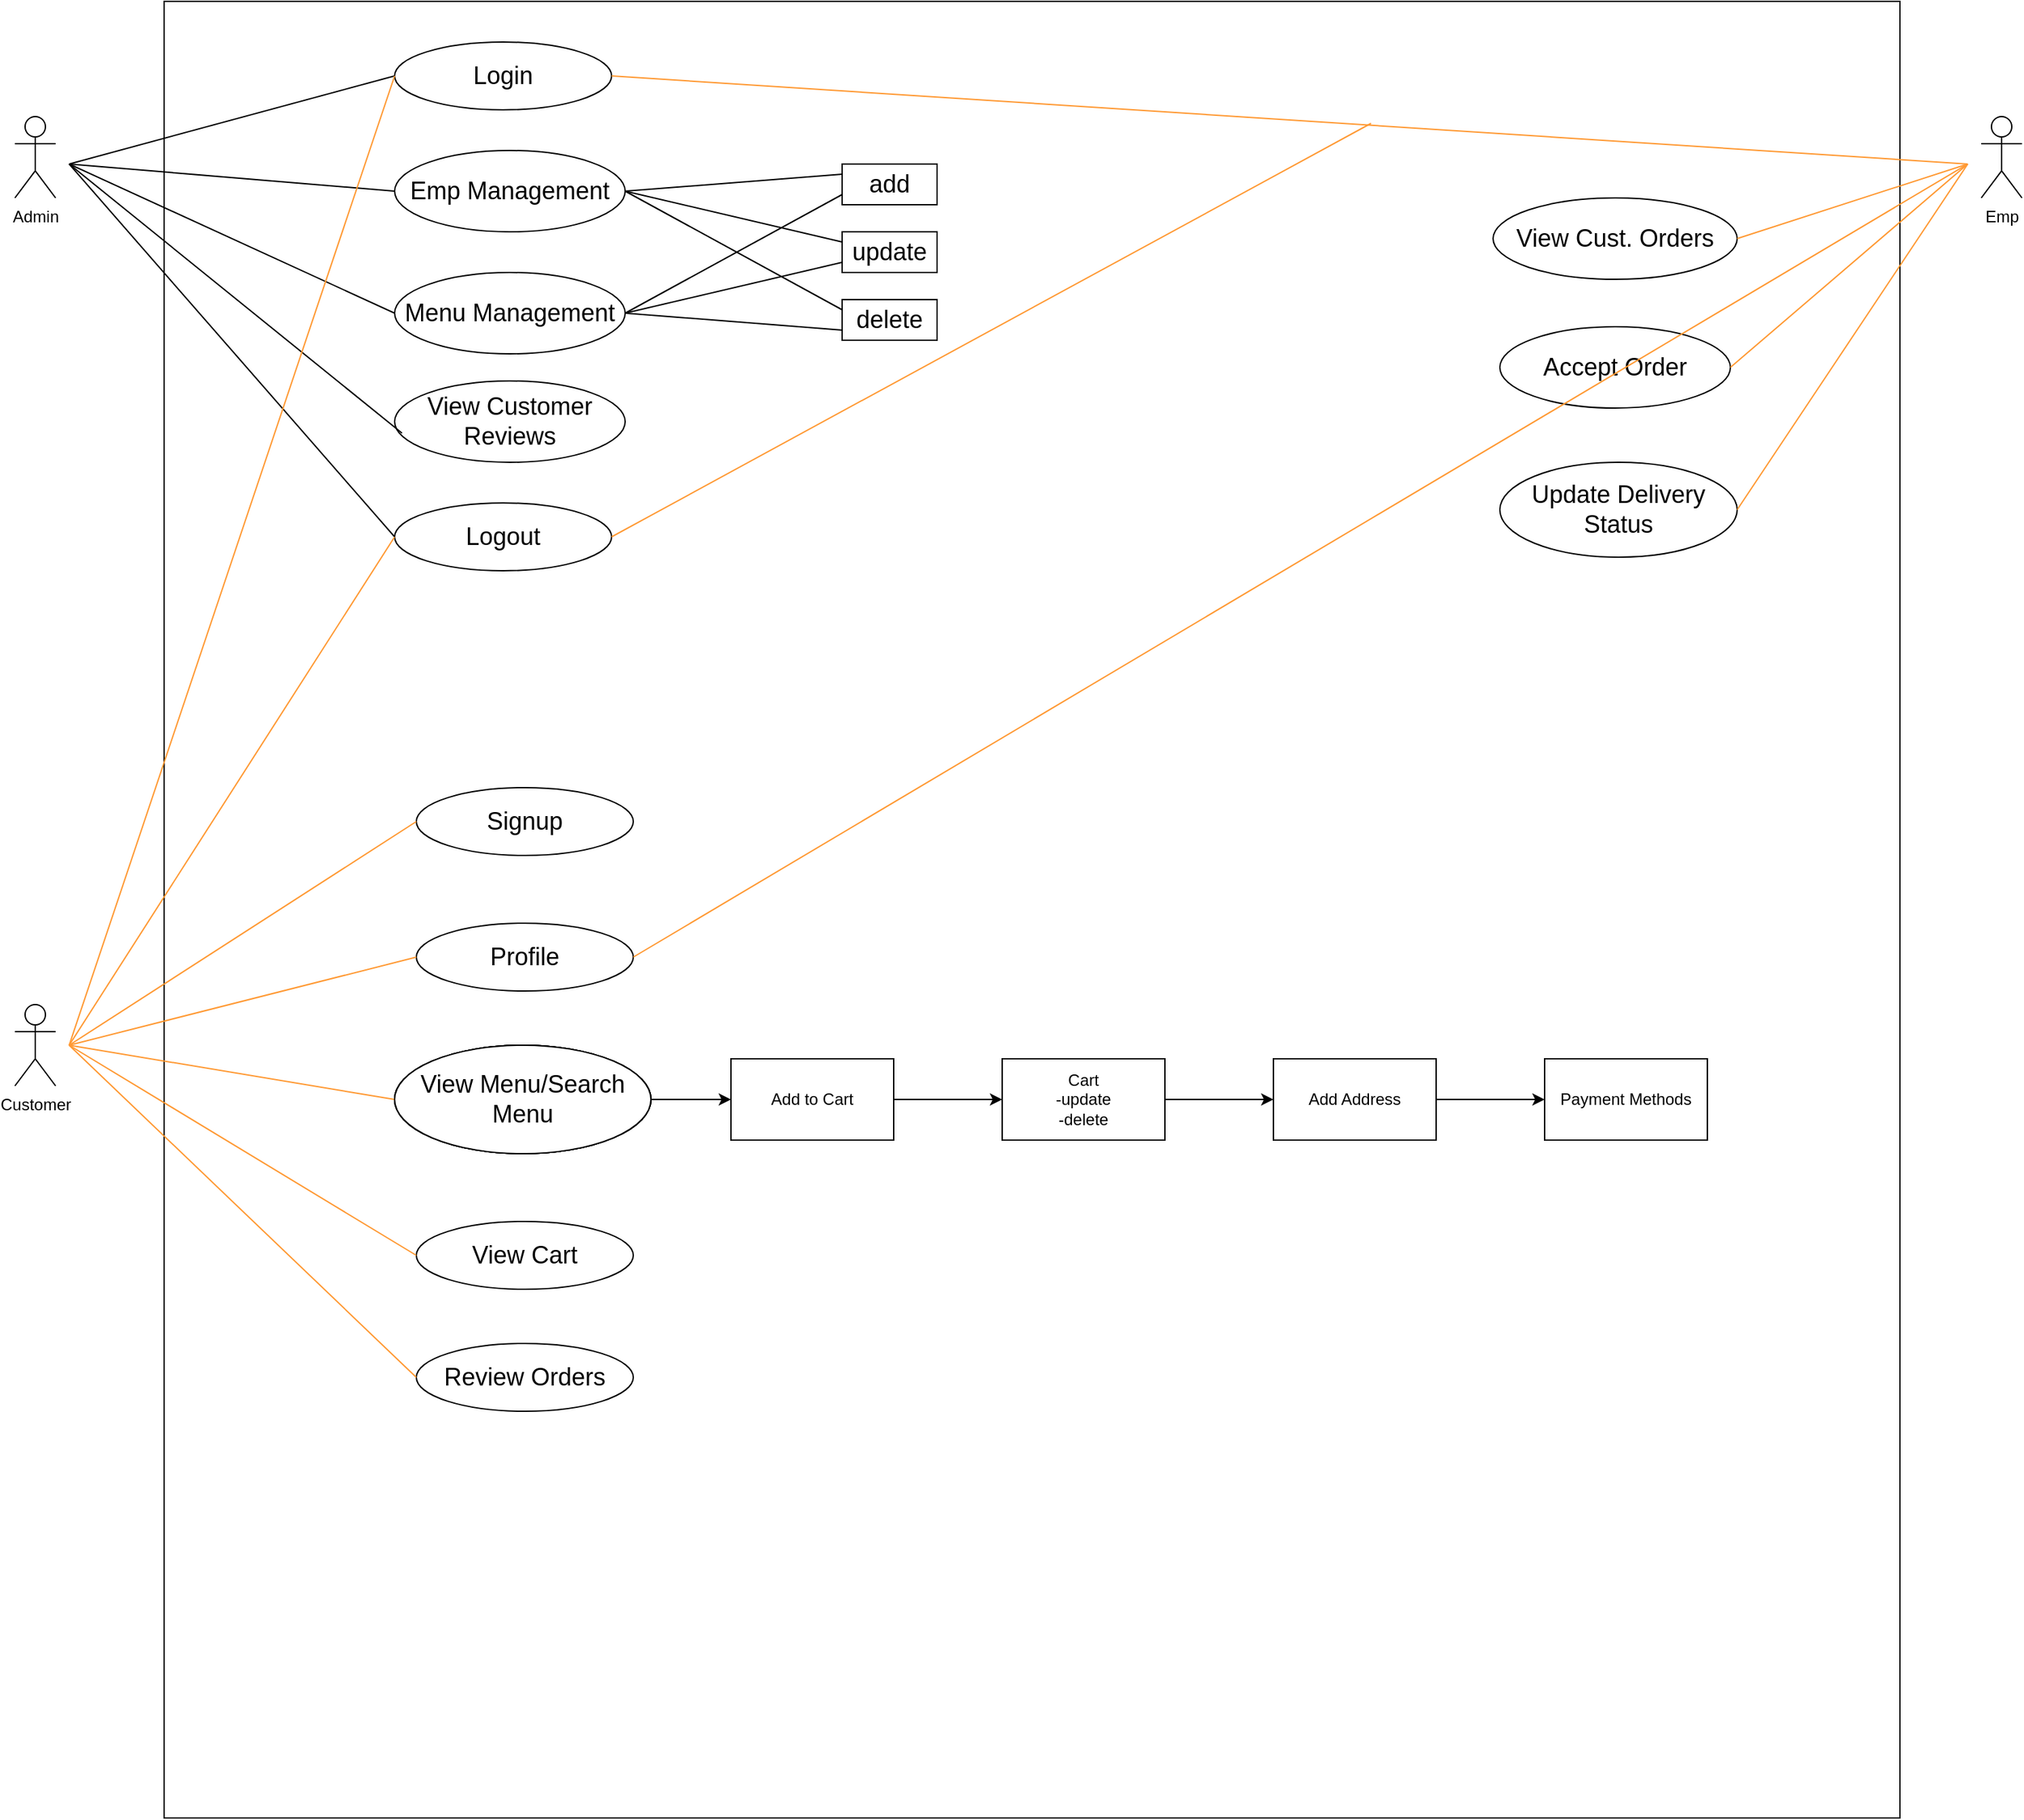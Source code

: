 <mxfile version="15.8.7" type="device"><diagram id="hSHex5BttRJvGxHsyvU7" name="Page-1"><mxGraphModel dx="2530" dy="975" grid="1" gridSize="10" guides="1" tooltips="1" connect="1" arrows="1" fold="1" page="1" pageScale="1" pageWidth="827" pageHeight="1169" math="0" shadow="0"><root><mxCell id="0"/><mxCell id="1" parent="0"/><mxCell id="ZRA7FHEFhvsDCxwgqy7L-3" value="&lt;span style=&quot;color: rgba(0 , 0 , 0 , 0) ; font-family: monospace ; font-size: 0px&quot;&gt;%3CmxGraphModel%3E%3Croot%3E%3CmxCell%20id%3D%220%22%2F%3E%3CmxCell%20id%3D%221%22%20parent%3D%220%22%2F%3E%3CmxCell%20id%3D%222%22%20value%3D%22%26lt%3Bfont%20style%3D%26quot%3Bfont-size%3A%2018px%26quot%3B%26gt%3BEmp%20Management%26lt%3B%2Ffont%26gt%3B%22%20style%3D%22ellipse%3BwhiteSpace%3Dwrap%3Bhtml%3D1%3B%22%20vertex%3D%221%22%20parent%3D%221%22%3E%3CmxGeometry%20x%3D%22-510%22%20y%3D%22230%22%20width%3D%22170%22%20height%3D%2260%22%20as%3D%22geometry%22%2F%3E%3C%2FmxCell%3E%3C%2Froot%3E%3C%2FmxGraphModel%3E&lt;/span&gt;" style="rounded=0;whiteSpace=wrap;html=1;" vertex="1" parent="1"><mxGeometry x="-680" y="120" width="1280" height="1340" as="geometry"/></mxCell><mxCell id="ZRA7FHEFhvsDCxwgqy7L-4" value="Admin" style="shape=umlActor;verticalLabelPosition=bottom;verticalAlign=top;html=1;outlineConnect=0;" vertex="1" parent="1"><mxGeometry x="-790" y="205" width="30" height="60" as="geometry"/></mxCell><mxCell id="ZRA7FHEFhvsDCxwgqy7L-25" value="" style="edgeStyle=orthogonalEdgeStyle;rounded=0;orthogonalLoop=1;jettySize=auto;html=1;" edge="1" parent="1" source="ZRA7FHEFhvsDCxwgqy7L-13"><mxGeometry relative="1" as="geometry"><mxPoint x="-590" y="280" as="targetPoint"/></mxGeometry></mxCell><mxCell id="ZRA7FHEFhvsDCxwgqy7L-26" value="&lt;font style=&quot;font-size: 18px&quot;&gt;Login&lt;/font&gt;" style="ellipse;whiteSpace=wrap;html=1;" vertex="1" parent="1"><mxGeometry x="-510" y="150" width="160" height="50" as="geometry"/></mxCell><mxCell id="ZRA7FHEFhvsDCxwgqy7L-27" value="&lt;font style=&quot;font-size: 18px&quot;&gt;Emp Management&lt;/font&gt;" style="ellipse;whiteSpace=wrap;html=1;" vertex="1" parent="1"><mxGeometry x="-510" y="230" width="170" height="60" as="geometry"/></mxCell><mxCell id="ZRA7FHEFhvsDCxwgqy7L-28" value="&lt;font style=&quot;font-size: 18px&quot;&gt;Logout&lt;/font&gt;" style="ellipse;whiteSpace=wrap;html=1;" vertex="1" parent="1"><mxGeometry x="-510" y="490" width="160" height="50" as="geometry"/></mxCell><mxCell id="ZRA7FHEFhvsDCxwgqy7L-29" value="&lt;font style=&quot;font-size: 18px&quot;&gt;View Customer Reviews&lt;/font&gt;" style="ellipse;whiteSpace=wrap;html=1;" vertex="1" parent="1"><mxGeometry x="-510" y="400" width="170" height="60" as="geometry"/></mxCell><mxCell id="ZRA7FHEFhvsDCxwgqy7L-30" value="&lt;font style=&quot;font-size: 18px&quot;&gt;Menu Management&lt;/font&gt;" style="ellipse;whiteSpace=wrap;html=1;" vertex="1" parent="1"><mxGeometry x="-510" y="320" width="170" height="60" as="geometry"/></mxCell><mxCell id="ZRA7FHEFhvsDCxwgqy7L-36" value="" style="endArrow=none;html=1;rounded=0;fontSize=18;exitX=0;exitY=0.5;exitDx=0;exitDy=0;" edge="1" parent="1" source="ZRA7FHEFhvsDCxwgqy7L-26"><mxGeometry width="50" height="50" relative="1" as="geometry"><mxPoint x="-410" y="280" as="sourcePoint"/><mxPoint x="-750" y="240" as="targetPoint"/></mxGeometry></mxCell><mxCell id="ZRA7FHEFhvsDCxwgqy7L-37" value="" style="endArrow=none;html=1;rounded=0;fontSize=18;entryX=0;entryY=0.5;entryDx=0;entryDy=0;" edge="1" parent="1" target="ZRA7FHEFhvsDCxwgqy7L-27"><mxGeometry width="50" height="50" relative="1" as="geometry"><mxPoint x="-750" y="240" as="sourcePoint"/><mxPoint x="-360" y="230" as="targetPoint"/></mxGeometry></mxCell><mxCell id="ZRA7FHEFhvsDCxwgqy7L-38" value="" style="endArrow=none;html=1;rounded=0;fontSize=18;entryX=0.032;entryY=0.642;entryDx=0;entryDy=0;entryPerimeter=0;" edge="1" parent="1" target="ZRA7FHEFhvsDCxwgqy7L-29"><mxGeometry width="50" height="50" relative="1" as="geometry"><mxPoint x="-750" y="240" as="sourcePoint"/><mxPoint x="-360" y="230" as="targetPoint"/></mxGeometry></mxCell><mxCell id="ZRA7FHEFhvsDCxwgqy7L-39" value="" style="endArrow=none;html=1;rounded=0;fontSize=18;entryX=0;entryY=0.5;entryDx=0;entryDy=0;" edge="1" parent="1" target="ZRA7FHEFhvsDCxwgqy7L-30"><mxGeometry width="50" height="50" relative="1" as="geometry"><mxPoint x="-750" y="240" as="sourcePoint"/><mxPoint x="-360" y="230" as="targetPoint"/></mxGeometry></mxCell><mxCell id="ZRA7FHEFhvsDCxwgqy7L-40" value="" style="endArrow=none;html=1;rounded=0;fontSize=18;entryX=0;entryY=0.5;entryDx=0;entryDy=0;" edge="1" parent="1" target="ZRA7FHEFhvsDCxwgqy7L-28"><mxGeometry width="50" height="50" relative="1" as="geometry"><mxPoint x="-750" y="240" as="sourcePoint"/><mxPoint x="-360" y="330" as="targetPoint"/></mxGeometry></mxCell><mxCell id="ZRA7FHEFhvsDCxwgqy7L-42" value="add" style="rounded=0;whiteSpace=wrap;html=1;fontSize=18;" vertex="1" parent="1"><mxGeometry x="-180" y="240" width="70" height="30" as="geometry"/></mxCell><mxCell id="ZRA7FHEFhvsDCxwgqy7L-45" value="update" style="rounded=0;whiteSpace=wrap;html=1;fontSize=18;" vertex="1" parent="1"><mxGeometry x="-180" y="290" width="70" height="30" as="geometry"/></mxCell><mxCell id="ZRA7FHEFhvsDCxwgqy7L-46" value="delete" style="rounded=0;whiteSpace=wrap;html=1;fontSize=18;" vertex="1" parent="1"><mxGeometry x="-180" y="340" width="70" height="30" as="geometry"/></mxCell><mxCell id="ZRA7FHEFhvsDCxwgqy7L-47" value="" style="endArrow=none;html=1;rounded=0;fontSize=18;entryX=0;entryY=0.25;entryDx=0;entryDy=0;exitX=1;exitY=0.5;exitDx=0;exitDy=0;" edge="1" parent="1" source="ZRA7FHEFhvsDCxwgqy7L-27" target="ZRA7FHEFhvsDCxwgqy7L-46"><mxGeometry width="50" height="50" relative="1" as="geometry"><mxPoint x="-270" y="440" as="sourcePoint"/><mxPoint x="-220" y="390" as="targetPoint"/></mxGeometry></mxCell><mxCell id="ZRA7FHEFhvsDCxwgqy7L-48" value="" style="endArrow=none;html=1;rounded=0;fontSize=18;entryX=0;entryY=0.25;entryDx=0;entryDy=0;exitX=1;exitY=0.5;exitDx=0;exitDy=0;" edge="1" parent="1" source="ZRA7FHEFhvsDCxwgqy7L-27" target="ZRA7FHEFhvsDCxwgqy7L-45"><mxGeometry width="50" height="50" relative="1" as="geometry"><mxPoint x="-400" y="380" as="sourcePoint"/><mxPoint x="-350" y="330" as="targetPoint"/></mxGeometry></mxCell><mxCell id="ZRA7FHEFhvsDCxwgqy7L-49" value="" style="endArrow=none;html=1;rounded=0;fontSize=18;exitX=1;exitY=0.5;exitDx=0;exitDy=0;entryX=0;entryY=0.25;entryDx=0;entryDy=0;" edge="1" parent="1" source="ZRA7FHEFhvsDCxwgqy7L-27" target="ZRA7FHEFhvsDCxwgqy7L-42"><mxGeometry width="50" height="50" relative="1" as="geometry"><mxPoint x="-400" y="380" as="sourcePoint"/><mxPoint x="-350" y="330" as="targetPoint"/></mxGeometry></mxCell><mxCell id="ZRA7FHEFhvsDCxwgqy7L-54" value="" style="endArrow=none;html=1;rounded=0;fontSize=18;entryX=0;entryY=0.75;entryDx=0;entryDy=0;exitX=1;exitY=0.5;exitDx=0;exitDy=0;" edge="1" parent="1" source="ZRA7FHEFhvsDCxwgqy7L-30" target="ZRA7FHEFhvsDCxwgqy7L-42"><mxGeometry width="50" height="50" relative="1" as="geometry"><mxPoint x="-330" y="270" as="sourcePoint"/><mxPoint x="-170" y="365" as="targetPoint"/></mxGeometry></mxCell><mxCell id="ZRA7FHEFhvsDCxwgqy7L-55" value="" style="endArrow=none;html=1;rounded=0;fontSize=18;entryX=0;entryY=0.75;entryDx=0;entryDy=0;exitX=1;exitY=0.5;exitDx=0;exitDy=0;" edge="1" parent="1" source="ZRA7FHEFhvsDCxwgqy7L-30" target="ZRA7FHEFhvsDCxwgqy7L-45"><mxGeometry width="50" height="50" relative="1" as="geometry"><mxPoint x="-320" y="280" as="sourcePoint"/><mxPoint x="-160" y="375" as="targetPoint"/></mxGeometry></mxCell><mxCell id="ZRA7FHEFhvsDCxwgqy7L-56" value="" style="endArrow=none;html=1;rounded=0;fontSize=18;exitX=1;exitY=0.5;exitDx=0;exitDy=0;entryX=0;entryY=0.75;entryDx=0;entryDy=0;" edge="1" parent="1" source="ZRA7FHEFhvsDCxwgqy7L-30" target="ZRA7FHEFhvsDCxwgqy7L-46"><mxGeometry width="50" height="50" relative="1" as="geometry"><mxPoint x="-310" y="290" as="sourcePoint"/><mxPoint x="-150" y="385" as="targetPoint"/></mxGeometry></mxCell><mxCell id="ZRA7FHEFhvsDCxwgqy7L-57" value="Customer" style="shape=umlActor;verticalLabelPosition=bottom;verticalAlign=top;html=1;outlineConnect=0;" vertex="1" parent="1"><mxGeometry x="-790" y="860" width="30" height="60" as="geometry"/></mxCell><mxCell id="ZRA7FHEFhvsDCxwgqy7L-58" value="&lt;font style=&quot;font-size: 18px&quot;&gt;Signup&lt;/font&gt;" style="ellipse;whiteSpace=wrap;html=1;" vertex="1" parent="1"><mxGeometry x="-494" y="700" width="160" height="50" as="geometry"/></mxCell><mxCell id="ZRA7FHEFhvsDCxwgqy7L-65" value="" style="edgeStyle=orthogonalEdgeStyle;rounded=0;orthogonalLoop=1;jettySize=auto;html=1;fontSize=18;" edge="1" parent="1" source="ZRA7FHEFhvsDCxwgqy7L-59" target="ZRA7FHEFhvsDCxwgqy7L-64"><mxGeometry relative="1" as="geometry"/></mxCell><mxCell id="ZRA7FHEFhvsDCxwgqy7L-59" value="&lt;font style=&quot;font-size: 18px&quot;&gt;View Menu/Search Menu&lt;/font&gt;" style="ellipse;whiteSpace=wrap;html=1;" vertex="1" parent="1"><mxGeometry x="-510" y="890" width="189" height="80" as="geometry"/></mxCell><mxCell id="ZRA7FHEFhvsDCxwgqy7L-60" value="&lt;font style=&quot;font-size: 18px&quot;&gt;View Cart&lt;/font&gt;" style="ellipse;whiteSpace=wrap;html=1;" vertex="1" parent="1"><mxGeometry x="-494" y="1020" width="160" height="50" as="geometry"/></mxCell><mxCell id="ZRA7FHEFhvsDCxwgqy7L-61" value="&lt;font style=&quot;font-size: 18px&quot;&gt;Review Orders&lt;/font&gt;" style="ellipse;whiteSpace=wrap;html=1;" vertex="1" parent="1"><mxGeometry x="-494" y="1110" width="160" height="50" as="geometry"/></mxCell><mxCell id="ZRA7FHEFhvsDCxwgqy7L-67" value="" style="edgeStyle=orthogonalEdgeStyle;rounded=0;orthogonalLoop=1;jettySize=auto;html=1;fontSize=18;" edge="1" parent="1" source="ZRA7FHEFhvsDCxwgqy7L-64" target="ZRA7FHEFhvsDCxwgqy7L-66"><mxGeometry relative="1" as="geometry"/></mxCell><mxCell id="ZRA7FHEFhvsDCxwgqy7L-64" value="Add to Cart" style="whiteSpace=wrap;html=1;" vertex="1" parent="1"><mxGeometry x="-262" y="900" width="120" height="60" as="geometry"/></mxCell><mxCell id="ZRA7FHEFhvsDCxwgqy7L-69" value="" style="edgeStyle=orthogonalEdgeStyle;rounded=0;orthogonalLoop=1;jettySize=auto;html=1;fontSize=18;" edge="1" parent="1" source="ZRA7FHEFhvsDCxwgqy7L-66" target="ZRA7FHEFhvsDCxwgqy7L-68"><mxGeometry relative="1" as="geometry"/></mxCell><mxCell id="ZRA7FHEFhvsDCxwgqy7L-66" value="Cart&lt;br&gt;-update&lt;br&gt;-delete" style="whiteSpace=wrap;html=1;" vertex="1" parent="1"><mxGeometry x="-62" y="900" width="120" height="60" as="geometry"/></mxCell><mxCell id="ZRA7FHEFhvsDCxwgqy7L-71" value="" style="edgeStyle=orthogonalEdgeStyle;rounded=0;orthogonalLoop=1;jettySize=auto;html=1;fontSize=18;" edge="1" parent="1" source="ZRA7FHEFhvsDCxwgqy7L-68" target="ZRA7FHEFhvsDCxwgqy7L-70"><mxGeometry relative="1" as="geometry"/></mxCell><mxCell id="ZRA7FHEFhvsDCxwgqy7L-68" value="Add Address" style="whiteSpace=wrap;html=1;" vertex="1" parent="1"><mxGeometry x="138" y="900" width="120" height="60" as="geometry"/></mxCell><mxCell id="ZRA7FHEFhvsDCxwgqy7L-70" value="Payment Methods" style="whiteSpace=wrap;html=1;" vertex="1" parent="1"><mxGeometry x="338" y="900" width="120" height="60" as="geometry"/></mxCell><mxCell id="ZRA7FHEFhvsDCxwgqy7L-72" value="" style="endArrow=none;html=1;rounded=0;fontSize=18;entryX=0;entryY=0.5;entryDx=0;entryDy=0;strokeColor=#FF9933;" edge="1" parent="1" target="ZRA7FHEFhvsDCxwgqy7L-59"><mxGeometry width="50" height="50" relative="1" as="geometry"><mxPoint x="-750" y="890" as="sourcePoint"/><mxPoint x="-230" y="990" as="targetPoint"/></mxGeometry></mxCell><mxCell id="ZRA7FHEFhvsDCxwgqy7L-73" value="" style="endArrow=none;html=1;rounded=0;fontSize=18;entryX=0;entryY=0.5;entryDx=0;entryDy=0;strokeColor=#FF9933;" edge="1" parent="1" target="ZRA7FHEFhvsDCxwgqy7L-58"><mxGeometry width="50" height="50" relative="1" as="geometry"><mxPoint x="-750" y="890" as="sourcePoint"/><mxPoint x="-230" y="990" as="targetPoint"/></mxGeometry></mxCell><mxCell id="ZRA7FHEFhvsDCxwgqy7L-75" value="" style="endArrow=none;html=1;rounded=0;fontSize=18;entryX=0;entryY=0.5;entryDx=0;entryDy=0;strokeColor=#FF9933;" edge="1" parent="1" target="ZRA7FHEFhvsDCxwgqy7L-60"><mxGeometry width="50" height="50" relative="1" as="geometry"><mxPoint x="-750" y="890" as="sourcePoint"/><mxPoint x="-230" y="820" as="targetPoint"/></mxGeometry></mxCell><mxCell id="ZRA7FHEFhvsDCxwgqy7L-77" value="" style="endArrow=none;html=1;rounded=0;fontSize=18;entryX=0;entryY=0.5;entryDx=0;entryDy=0;strokeColor=#FF9933;" edge="1" parent="1" target="ZRA7FHEFhvsDCxwgqy7L-61"><mxGeometry width="50" height="50" relative="1" as="geometry"><mxPoint x="-750" y="890" as="sourcePoint"/><mxPoint x="-230" y="820" as="targetPoint"/></mxGeometry></mxCell><mxCell id="ZRA7FHEFhvsDCxwgqy7L-78" value="" style="endArrow=none;html=1;rounded=0;fontSize=18;entryX=0;entryY=0.5;entryDx=0;entryDy=0;strokeColor=#FF9933;" edge="1" parent="1" target="ZRA7FHEFhvsDCxwgqy7L-26"><mxGeometry width="50" height="50" relative="1" as="geometry"><mxPoint x="-750" y="890" as="sourcePoint"/><mxPoint x="-230" y="600" as="targetPoint"/></mxGeometry></mxCell><mxCell id="ZRA7FHEFhvsDCxwgqy7L-79" value="" style="endArrow=none;html=1;rounded=0;fontSize=18;entryX=0;entryY=0.5;entryDx=0;entryDy=0;strokeColor=#FF9933;" edge="1" parent="1" target="ZRA7FHEFhvsDCxwgqy7L-28"><mxGeometry width="50" height="50" relative="1" as="geometry"><mxPoint x="-750" y="890" as="sourcePoint"/><mxPoint x="-230" y="600" as="targetPoint"/></mxGeometry></mxCell><mxCell id="ZRA7FHEFhvsDCxwgqy7L-80" value="Emp" style="shape=umlActor;verticalLabelPosition=bottom;verticalAlign=top;html=1;outlineConnect=0;" vertex="1" parent="1"><mxGeometry x="660" y="205" width="30" height="60" as="geometry"/></mxCell><mxCell id="ZRA7FHEFhvsDCxwgqy7L-81" value="&lt;font style=&quot;font-size: 18px&quot;&gt;Profile&lt;/font&gt;" style="ellipse;whiteSpace=wrap;html=1;" vertex="1" parent="1"><mxGeometry x="-494" y="800" width="160" height="50" as="geometry"/></mxCell><mxCell id="ZRA7FHEFhvsDCxwgqy7L-82" value="" style="endArrow=none;html=1;rounded=0;fontSize=18;entryX=0;entryY=0.5;entryDx=0;entryDy=0;strokeColor=#FF9933;" edge="1" parent="1" target="ZRA7FHEFhvsDCxwgqy7L-81"><mxGeometry width="50" height="50" relative="1" as="geometry"><mxPoint x="-750" y="890" as="sourcePoint"/><mxPoint x="-474.5" y="1065" as="targetPoint"/></mxGeometry></mxCell><mxCell id="ZRA7FHEFhvsDCxwgqy7L-87" value="&lt;font style=&quot;font-size: 18px&quot;&gt;View Menu/Search Menu&lt;/font&gt;" style="ellipse;whiteSpace=wrap;html=1;" vertex="1" parent="1"><mxGeometry x="-510" y="890" width="189" height="80" as="geometry"/></mxCell><mxCell id="ZRA7FHEFhvsDCxwgqy7L-88" value="Add to Cart" style="whiteSpace=wrap;html=1;" vertex="1" parent="1"><mxGeometry x="-262" y="900" width="120" height="60" as="geometry"/></mxCell><mxCell id="ZRA7FHEFhvsDCxwgqy7L-89" value="Cart&lt;br&gt;-update&lt;br&gt;-delete" style="whiteSpace=wrap;html=1;" vertex="1" parent="1"><mxGeometry x="-62" y="900" width="120" height="60" as="geometry"/></mxCell><mxCell id="ZRA7FHEFhvsDCxwgqy7L-90" value="&lt;font style=&quot;font-size: 18px&quot;&gt;View Menu/Search Menu&lt;/font&gt;" style="ellipse;whiteSpace=wrap;html=1;" vertex="1" parent="1"><mxGeometry x="-510" y="890" width="189" height="80" as="geometry"/></mxCell><mxCell id="ZRA7FHEFhvsDCxwgqy7L-91" value="Add to Cart" style="whiteSpace=wrap;html=1;" vertex="1" parent="1"><mxGeometry x="-262" y="900" width="120" height="60" as="geometry"/></mxCell><mxCell id="ZRA7FHEFhvsDCxwgqy7L-92" value="Cart&lt;br&gt;-update&lt;br&gt;-delete" style="whiteSpace=wrap;html=1;" vertex="1" parent="1"><mxGeometry x="-62" y="900" width="120" height="60" as="geometry"/></mxCell><mxCell id="ZRA7FHEFhvsDCxwgqy7L-93" value="&lt;font style=&quot;font-size: 18px&quot;&gt;View Menu/Search Menu&lt;/font&gt;" style="ellipse;whiteSpace=wrap;html=1;" vertex="1" parent="1"><mxGeometry x="-510" y="890" width="189" height="80" as="geometry"/></mxCell><mxCell id="ZRA7FHEFhvsDCxwgqy7L-94" value="Add to Cart" style="whiteSpace=wrap;html=1;" vertex="1" parent="1"><mxGeometry x="-262" y="900" width="120" height="60" as="geometry"/></mxCell><mxCell id="ZRA7FHEFhvsDCxwgqy7L-95" value="Cart&lt;br&gt;-update&lt;br&gt;-delete" style="whiteSpace=wrap;html=1;" vertex="1" parent="1"><mxGeometry x="-62" y="900" width="120" height="60" as="geometry"/></mxCell><mxCell id="ZRA7FHEFhvsDCxwgqy7L-100" value="&lt;span style=&quot;font-size: 18px&quot;&gt;Accept Order&lt;/span&gt;" style="ellipse;whiteSpace=wrap;html=1;" vertex="1" parent="1"><mxGeometry x="305" y="360" width="170" height="60" as="geometry"/></mxCell><mxCell id="ZRA7FHEFhvsDCxwgqy7L-101" value="&lt;font style=&quot;font-size: 18px&quot;&gt;View Cust. Orders&lt;/font&gt;" style="ellipse;whiteSpace=wrap;html=1;" vertex="1" parent="1"><mxGeometry x="300" y="265" width="180" height="60" as="geometry"/></mxCell><mxCell id="ZRA7FHEFhvsDCxwgqy7L-102" value="&lt;span style=&quot;font-size: 18px&quot;&gt;Update Delivery Status&lt;/span&gt;" style="ellipse;whiteSpace=wrap;html=1;" vertex="1" parent="1"><mxGeometry x="305" y="460" width="175" height="70" as="geometry"/></mxCell><mxCell id="ZRA7FHEFhvsDCxwgqy7L-103" value="" style="endArrow=none;html=1;rounded=0;fontSize=18;strokeColor=#FF9933;exitX=1;exitY=0.5;exitDx=0;exitDy=0;" edge="1" parent="1" source="ZRA7FHEFhvsDCxwgqy7L-101"><mxGeometry width="50" height="50" relative="1" as="geometry"><mxPoint x="210" y="540" as="sourcePoint"/><mxPoint x="650" y="240" as="targetPoint"/></mxGeometry></mxCell><mxCell id="ZRA7FHEFhvsDCxwgqy7L-104" value="" style="endArrow=none;html=1;rounded=0;fontSize=18;strokeColor=#FF9933;exitX=1;exitY=0.5;exitDx=0;exitDy=0;" edge="1" parent="1" source="ZRA7FHEFhvsDCxwgqy7L-100"><mxGeometry width="50" height="50" relative="1" as="geometry"><mxPoint x="210" y="540" as="sourcePoint"/><mxPoint x="650" y="240" as="targetPoint"/></mxGeometry></mxCell><mxCell id="ZRA7FHEFhvsDCxwgqy7L-105" value="" style="endArrow=none;html=1;rounded=0;fontSize=18;strokeColor=#FF9933;exitX=1;exitY=0.5;exitDx=0;exitDy=0;" edge="1" parent="1" source="ZRA7FHEFhvsDCxwgqy7L-102"><mxGeometry width="50" height="50" relative="1" as="geometry"><mxPoint x="210" y="540" as="sourcePoint"/><mxPoint x="650" y="240" as="targetPoint"/></mxGeometry></mxCell><mxCell id="ZRA7FHEFhvsDCxwgqy7L-106" value="" style="endArrow=none;html=1;rounded=0;fontSize=18;strokeColor=#FF9933;exitX=1;exitY=0.5;exitDx=0;exitDy=0;" edge="1" parent="1" source="ZRA7FHEFhvsDCxwgqy7L-26"><mxGeometry width="50" height="50" relative="1" as="geometry"><mxPoint x="210" y="540" as="sourcePoint"/><mxPoint x="650" y="240" as="targetPoint"/></mxGeometry></mxCell><mxCell id="ZRA7FHEFhvsDCxwgqy7L-109" value="" style="endArrow=none;html=1;rounded=0;fontSize=18;strokeColor=#FF9933;exitX=1;exitY=0.5;exitDx=0;exitDy=0;" edge="1" parent="1" source="ZRA7FHEFhvsDCxwgqy7L-28"><mxGeometry width="50" height="50" relative="1" as="geometry"><mxPoint x="210" y="540" as="sourcePoint"/><mxPoint x="210" y="210" as="targetPoint"/></mxGeometry></mxCell><mxCell id="ZRA7FHEFhvsDCxwgqy7L-111" value="" style="endArrow=none;html=1;rounded=0;fontSize=18;strokeColor=#FF9933;entryX=1;entryY=0.5;entryDx=0;entryDy=0;" edge="1" parent="1" target="ZRA7FHEFhvsDCxwgqy7L-81"><mxGeometry width="50" height="50" relative="1" as="geometry"><mxPoint x="650" y="240" as="sourcePoint"/><mxPoint x="180" y="660" as="targetPoint"/></mxGeometry></mxCell></root></mxGraphModel></diagram></mxfile>